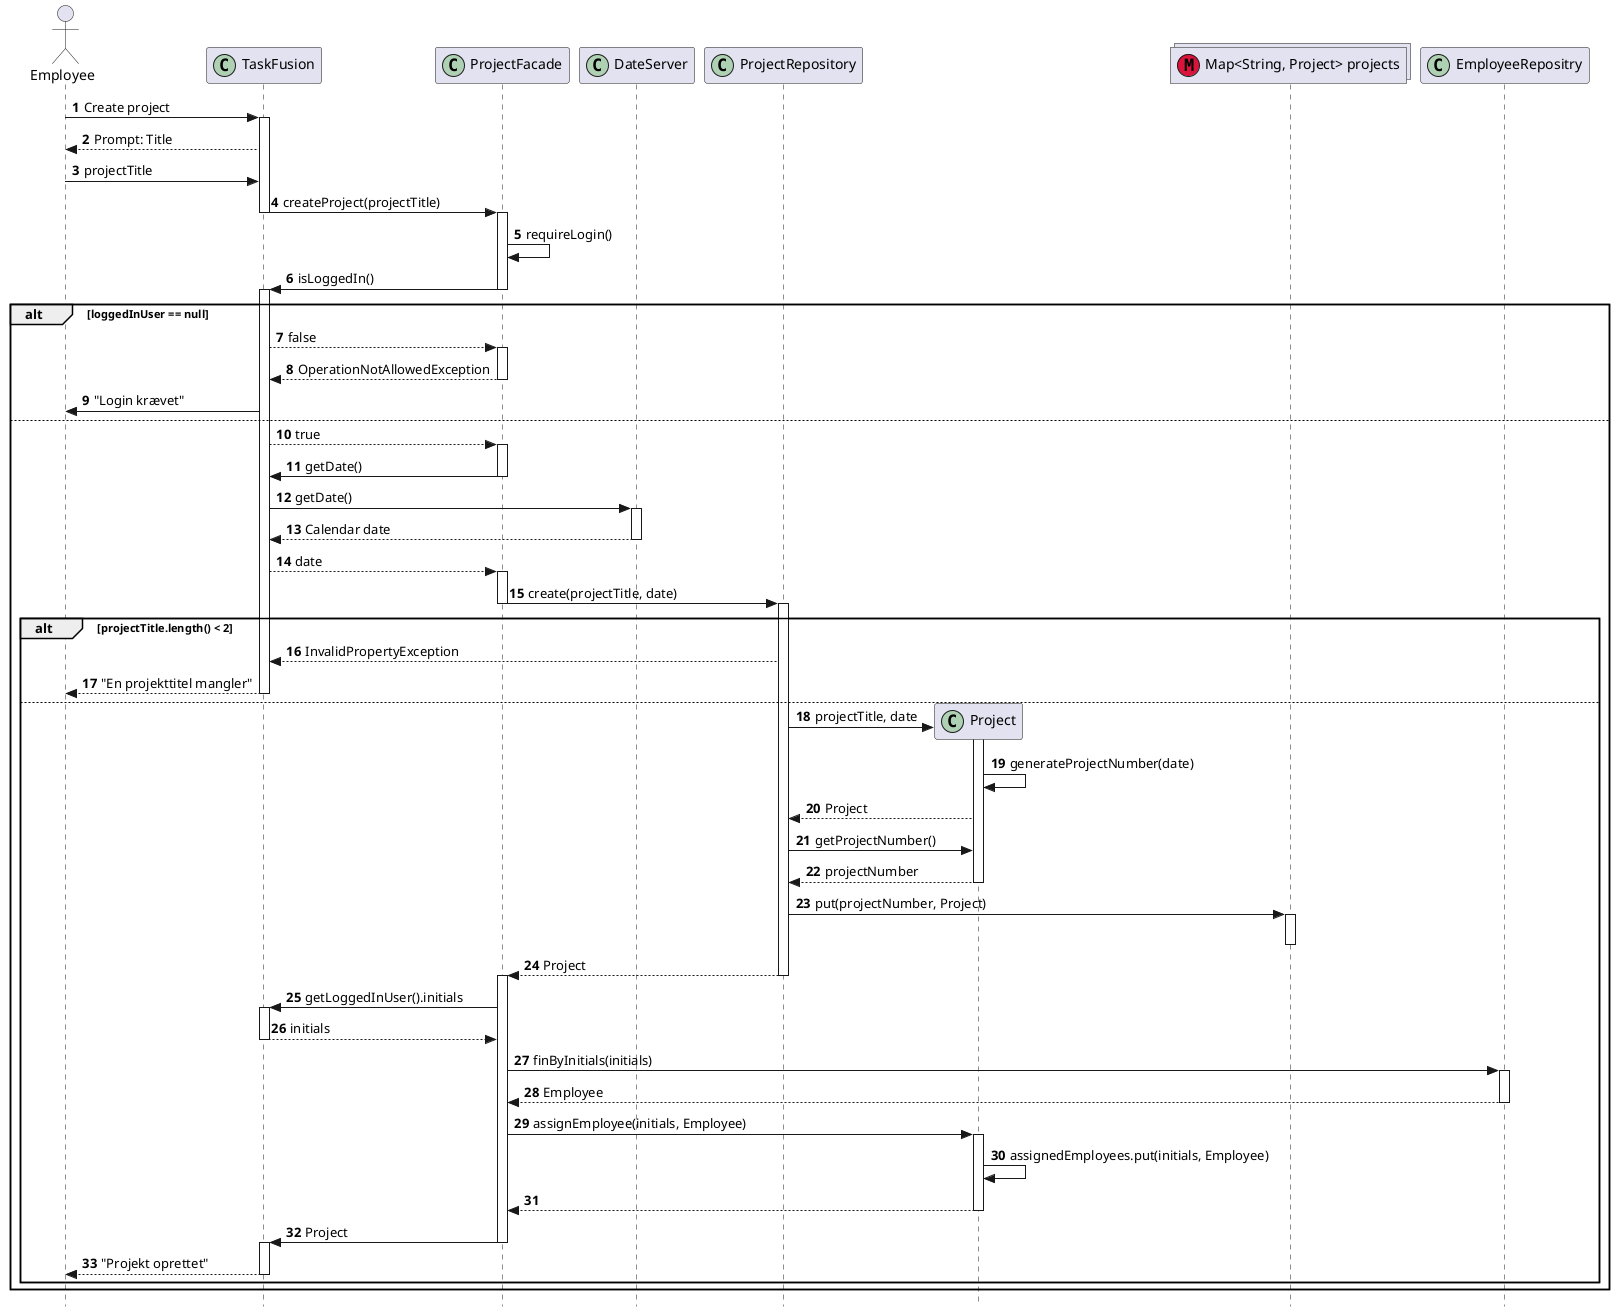 @startuml seqCreateProject
autonumber
hide footbox
skinparam style strictuml
hide unlinked
actor "Employee" as emp
participant "TaskFusion" as app << (C,#ADD1B2) >>
participant "ProjectFacade" as projectfacade << (C,#ADD1B2) >>
participant "DateServer" as ds << (C,#ADD1B2) >>
participant "ProjectRepository" as projectrepo << (C,#ADD1B2) >>
participant "Project" as project << (C,#ADD1B2) >>
collections "Map<String, Project> projects" as projects << (M,Crimson) >>
participant "EmployeeRepositry" as emps << (C,#ADD1B2) >>

emp -> app++: Create project
app --> emp: Prompt: Title
emp -> app--: projectTitle
app -> projectfacade--++: createProject(projectTitle)
projectfacade -> projectfacade: requireLogin()
projectfacade -> app--++: isLoggedIn()
alt loggedInUser == null
    app --> projectfacade++: false
    projectfacade --> app--: OperationNotAllowedException
    app -> emp: "Login krævet"
else
    app --> projectfacade++: true
    projectfacade -> app--: getDate()
    app -> ds++: getDate()
    ds --> app--: Calendar date
    app --> projectfacade++: date
    projectfacade -> projectrepo--++: create(projectTitle, date)
    alt projectTitle.length() < 2
        projectrepo --> app: InvalidPropertyException
        app --> emp--: "En projekttitel mangler"
    else
        projectrepo -> project**: projectTitle, date
        activate project
        project -> project: generateProjectNumber(date)
        project --> projectrepo: Project
        projectrepo -> project: getProjectNumber()
        project --> projectrepo--: projectNumber
        projectrepo -> projects++: put(projectNumber, Project)
        deactivate projects
        projectrepo --> projectfacade--++: Project
        projectfacade -> app++: getLoggedInUser().initials
        app --> projectfacade--: initials
        projectfacade -> emps++: finByInitials(initials)
        emps --> projectfacade--: Employee
        projectfacade -> project++: assignEmployee(initials, Employee)
        project -> project: assignedEmployees.put(initials, Employee)
        project --> projectfacade--
        projectfacade -> app--++: Project
        app --> emp--: "Projekt oprettet"
    end
end
@enduml